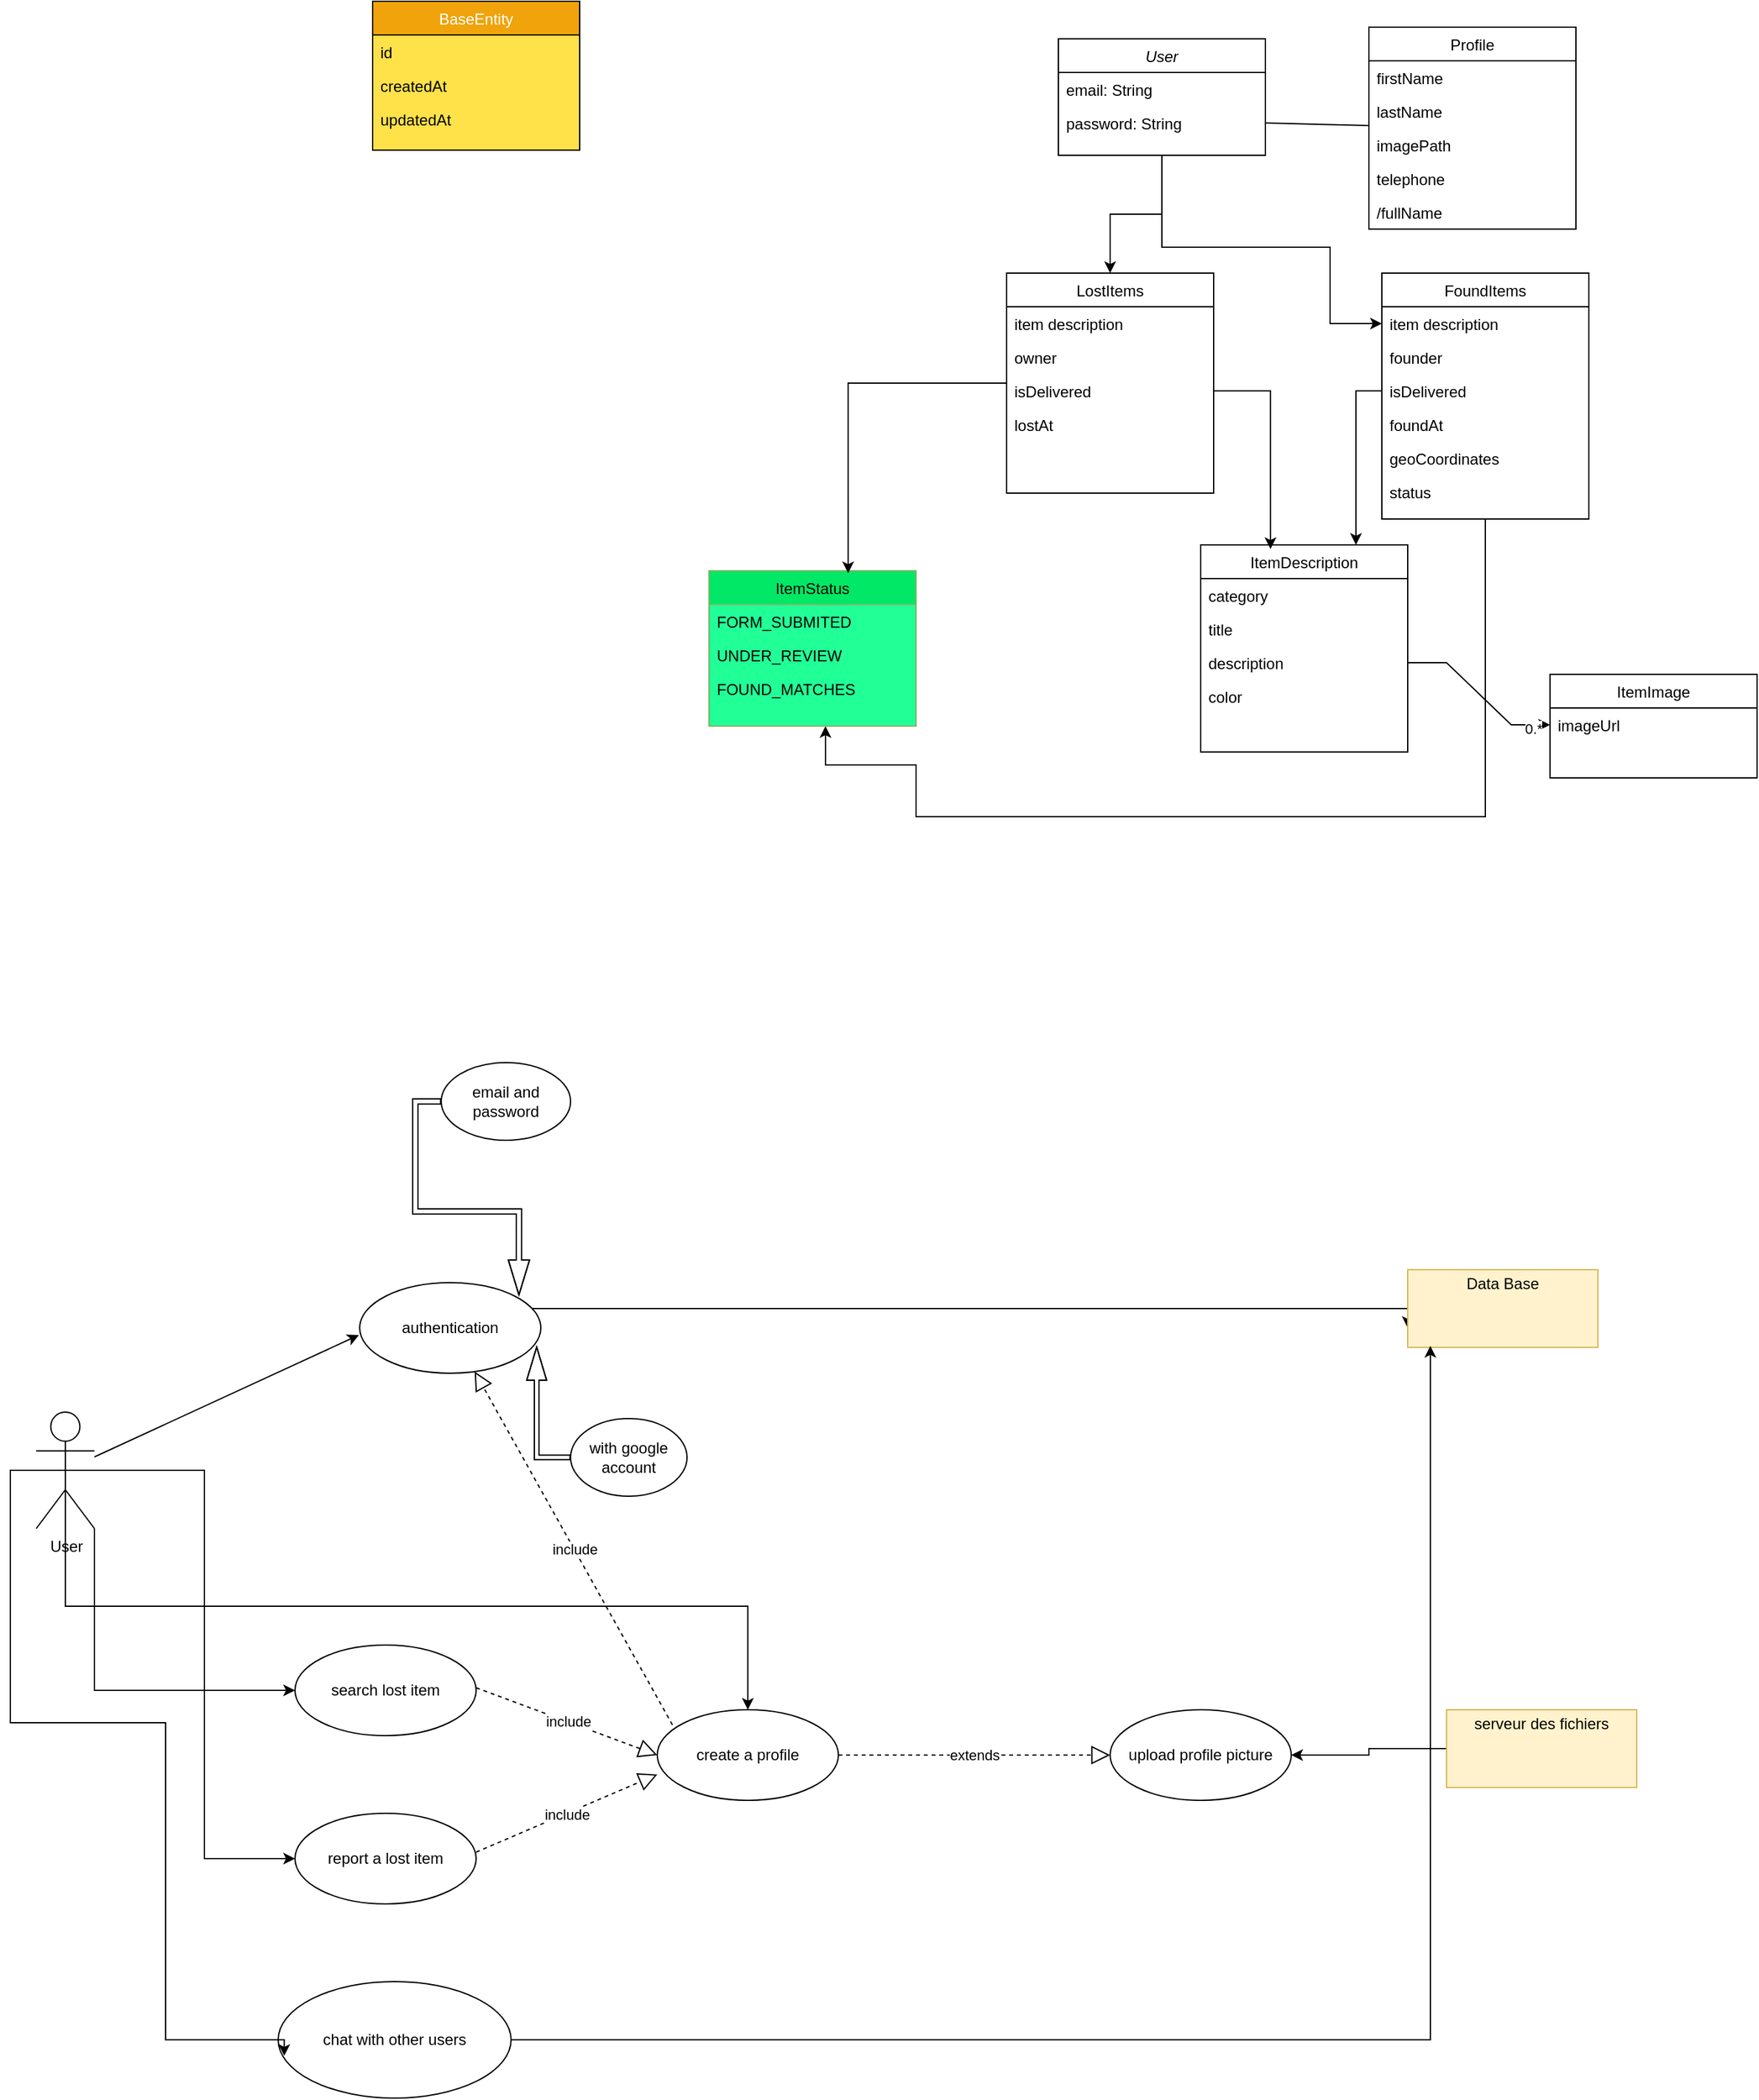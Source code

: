<mxfile version="24.9.1">
  <diagram id="C5RBs43oDa-KdzZeNtuy" name="Page-1">
    <mxGraphModel dx="2587" dy="944" grid="1" gridSize="10" guides="1" tooltips="1" connect="1" arrows="1" fold="1" page="1" pageScale="1" pageWidth="827" pageHeight="1169" math="0" shadow="0">
      <root>
        <mxCell id="WIyWlLk6GJQsqaUBKTNV-0" />
        <mxCell id="WIyWlLk6GJQsqaUBKTNV-1" parent="WIyWlLk6GJQsqaUBKTNV-0" />
        <mxCell id="9sNv9Av7HzAYeRk0FfPq-47" style="edgeStyle=orthogonalEdgeStyle;rounded=0;orthogonalLoop=1;jettySize=auto;html=1;" parent="WIyWlLk6GJQsqaUBKTNV-1" source="9sNv9Av7HzAYeRk0FfPq-0" target="9sNv9Av7HzAYeRk0FfPq-16" edge="1">
          <mxGeometry relative="1" as="geometry" />
        </mxCell>
        <mxCell id="9sNv9Av7HzAYeRk0FfPq-48" style="edgeStyle=orthogonalEdgeStyle;rounded=0;orthogonalLoop=1;jettySize=auto;html=1;entryX=0;entryY=0.5;entryDx=0;entryDy=0;" parent="WIyWlLk6GJQsqaUBKTNV-1" source="9sNv9Av7HzAYeRk0FfPq-0" target="9sNv9Av7HzAYeRk0FfPq-24" edge="1">
          <mxGeometry relative="1" as="geometry">
            <Array as="points">
              <mxPoint x="180" y="240" />
              <mxPoint x="310" y="240" />
              <mxPoint x="310" y="299" />
            </Array>
          </mxGeometry>
        </mxCell>
        <mxCell id="9sNv9Av7HzAYeRk0FfPq-0" value="User" style="swimlane;fontStyle=2;align=center;verticalAlign=top;childLayout=stackLayout;horizontal=1;startSize=26;horizontalStack=0;resizeParent=1;resizeLast=0;collapsible=1;marginBottom=0;rounded=0;shadow=0;strokeWidth=1;" parent="WIyWlLk6GJQsqaUBKTNV-1" vertex="1">
          <mxGeometry x="100" y="79" width="160" height="90" as="geometry">
            <mxRectangle x="40" y="30" width="160" height="26" as="alternateBounds" />
          </mxGeometry>
        </mxCell>
        <mxCell id="9sNv9Av7HzAYeRk0FfPq-3" value="email: String" style="text;align=left;verticalAlign=top;spacingLeft=4;spacingRight=4;overflow=hidden;rotatable=0;points=[[0,0.5],[1,0.5]];portConstraint=eastwest;" parent="9sNv9Av7HzAYeRk0FfPq-0" vertex="1">
          <mxGeometry y="26" width="160" height="26" as="geometry" />
        </mxCell>
        <mxCell id="9sNv9Av7HzAYeRk0FfPq-4" value="password: String" style="text;align=left;verticalAlign=top;spacingLeft=4;spacingRight=4;overflow=hidden;rotatable=0;points=[[0,0.5],[1,0.5]];portConstraint=eastwest;rounded=0;shadow=0;html=0;" parent="9sNv9Av7HzAYeRk0FfPq-0" vertex="1">
          <mxGeometry y="52" width="160" height="26" as="geometry" />
        </mxCell>
        <mxCell id="9sNv9Av7HzAYeRk0FfPq-5" value="Profile" style="swimlane;fontStyle=0;align=center;verticalAlign=top;childLayout=stackLayout;horizontal=1;startSize=26;horizontalStack=0;resizeParent=1;resizeLast=0;collapsible=1;marginBottom=0;rounded=0;shadow=0;strokeWidth=1;" parent="WIyWlLk6GJQsqaUBKTNV-1" vertex="1">
          <mxGeometry x="340" y="70" width="160" height="156" as="geometry">
            <mxRectangle x="280" y="10" width="160" height="26" as="alternateBounds" />
          </mxGeometry>
        </mxCell>
        <mxCell id="9sNv9Av7HzAYeRk0FfPq-7" value="firstName" style="text;align=left;verticalAlign=top;spacingLeft=4;spacingRight=4;overflow=hidden;rotatable=0;points=[[0,0.5],[1,0.5]];portConstraint=eastwest;rounded=0;shadow=0;html=0;" parent="9sNv9Av7HzAYeRk0FfPq-5" vertex="1">
          <mxGeometry y="26" width="160" height="26" as="geometry" />
        </mxCell>
        <mxCell id="9sNv9Av7HzAYeRk0FfPq-8" value="lastName" style="text;align=left;verticalAlign=top;spacingLeft=4;spacingRight=4;overflow=hidden;rotatable=0;points=[[0,0.5],[1,0.5]];portConstraint=eastwest;rounded=0;shadow=0;html=0;" parent="9sNv9Av7HzAYeRk0FfPq-5" vertex="1">
          <mxGeometry y="52" width="160" height="26" as="geometry" />
        </mxCell>
        <mxCell id="9sNv9Av7HzAYeRk0FfPq-9" value="imagePath&#xa;&#xa;" style="text;align=left;verticalAlign=top;spacingLeft=4;spacingRight=4;overflow=hidden;rotatable=0;points=[[0,0.5],[1,0.5]];portConstraint=eastwest;rounded=0;shadow=0;html=0;" parent="9sNv9Av7HzAYeRk0FfPq-5" vertex="1">
          <mxGeometry y="78" width="160" height="26" as="geometry" />
        </mxCell>
        <mxCell id="HE4f3aYyyqkxuOcVup1_-10" value="telephone" style="text;align=left;verticalAlign=top;spacingLeft=4;spacingRight=4;overflow=hidden;rotatable=0;points=[[0,0.5],[1,0.5]];portConstraint=eastwest;rounded=0;shadow=0;html=0;" vertex="1" parent="9sNv9Av7HzAYeRk0FfPq-5">
          <mxGeometry y="104" width="160" height="26" as="geometry" />
        </mxCell>
        <mxCell id="9sNv9Av7HzAYeRk0FfPq-14" value="/fullName" style="text;align=left;verticalAlign=top;spacingLeft=4;spacingRight=4;overflow=hidden;rotatable=0;points=[[0,0.5],[1,0.5]];portConstraint=eastwest;rounded=0;shadow=0;html=0;" parent="9sNv9Av7HzAYeRk0FfPq-5" vertex="1">
          <mxGeometry y="130" width="160" height="26" as="geometry" />
        </mxCell>
        <mxCell id="9sNv9Av7HzAYeRk0FfPq-10" value="BaseEntity" style="swimlane;fontStyle=0;align=center;verticalAlign=top;childLayout=stackLayout;horizontal=1;startSize=26;horizontalStack=0;resizeParent=1;resizeLast=0;collapsible=1;marginBottom=0;rounded=0;shadow=0;strokeWidth=1;labelBackgroundColor=none;fillColor=#f0a30a;strokeColor=default;swimlaneFillColor=#FFE14A;fontColor=#FFFFFF;" parent="WIyWlLk6GJQsqaUBKTNV-1" vertex="1">
          <mxGeometry x="-430" y="50" width="160" height="115" as="geometry">
            <mxRectangle x="340" y="380" width="170" height="26" as="alternateBounds" />
          </mxGeometry>
        </mxCell>
        <mxCell id="9sNv9Av7HzAYeRk0FfPq-11" value="id" style="text;align=left;verticalAlign=top;spacingLeft=4;spacingRight=4;overflow=hidden;rotatable=0;points=[[0,0.5],[1,0.5]];portConstraint=eastwest;" parent="9sNv9Av7HzAYeRk0FfPq-10" vertex="1">
          <mxGeometry y="26" width="160" height="26" as="geometry" />
        </mxCell>
        <mxCell id="9sNv9Av7HzAYeRk0FfPq-12" value="createdAt" style="text;align=left;verticalAlign=top;spacingLeft=4;spacingRight=4;overflow=hidden;rotatable=0;points=[[0,0.5],[1,0.5]];portConstraint=eastwest;" parent="9sNv9Av7HzAYeRk0FfPq-10" vertex="1">
          <mxGeometry y="52" width="160" height="26" as="geometry" />
        </mxCell>
        <mxCell id="9sNv9Av7HzAYeRk0FfPq-13" value="updatedAt" style="text;align=left;verticalAlign=top;spacingLeft=4;spacingRight=4;overflow=hidden;rotatable=0;points=[[0,0.5],[1,0.5]];portConstraint=eastwest;" parent="9sNv9Av7HzAYeRk0FfPq-10" vertex="1">
          <mxGeometry y="78" width="160" height="26" as="geometry" />
        </mxCell>
        <mxCell id="9sNv9Av7HzAYeRk0FfPq-15" value="" style="endArrow=none;html=1;rounded=0;exitX=1;exitY=0.5;exitDx=0;exitDy=0;" parent="WIyWlLk6GJQsqaUBKTNV-1" source="9sNv9Av7HzAYeRk0FfPq-4" target="9sNv9Av7HzAYeRk0FfPq-5" edge="1">
          <mxGeometry width="50" height="50" relative="1" as="geometry">
            <mxPoint x="250" y="60" as="sourcePoint" />
            <mxPoint x="300" y="10" as="targetPoint" />
          </mxGeometry>
        </mxCell>
        <mxCell id="9sNv9Av7HzAYeRk0FfPq-16" value="LostItems" style="swimlane;fontStyle=0;align=center;verticalAlign=top;childLayout=stackLayout;horizontal=1;startSize=26;horizontalStack=0;resizeParent=1;resizeLast=0;collapsible=1;marginBottom=0;rounded=0;shadow=0;strokeWidth=1;" parent="WIyWlLk6GJQsqaUBKTNV-1" vertex="1">
          <mxGeometry x="60" y="260" width="160" height="170" as="geometry">
            <mxRectangle x="280" y="10" width="160" height="26" as="alternateBounds" />
          </mxGeometry>
        </mxCell>
        <mxCell id="9sNv9Av7HzAYeRk0FfPq-17" value="item description" style="text;align=left;verticalAlign=top;spacingLeft=4;spacingRight=4;overflow=hidden;rotatable=0;points=[[0,0.5],[1,0.5]];portConstraint=eastwest;rounded=0;shadow=0;html=0;" parent="9sNv9Av7HzAYeRk0FfPq-16" vertex="1">
          <mxGeometry y="26" width="160" height="26" as="geometry" />
        </mxCell>
        <mxCell id="9sNv9Av7HzAYeRk0FfPq-18" value="owner" style="text;align=left;verticalAlign=top;spacingLeft=4;spacingRight=4;overflow=hidden;rotatable=0;points=[[0,0.5],[1,0.5]];portConstraint=eastwest;rounded=0;shadow=0;html=0;" parent="9sNv9Av7HzAYeRk0FfPq-16" vertex="1">
          <mxGeometry y="52" width="160" height="26" as="geometry" />
        </mxCell>
        <mxCell id="9sNv9Av7HzAYeRk0FfPq-19" value="isDelivered&#xa;" style="text;align=left;verticalAlign=top;spacingLeft=4;spacingRight=4;overflow=hidden;rotatable=0;points=[[0,0.5],[1,0.5]];portConstraint=eastwest;rounded=0;shadow=0;html=0;" parent="9sNv9Av7HzAYeRk0FfPq-16" vertex="1">
          <mxGeometry y="78" width="160" height="26" as="geometry" />
        </mxCell>
        <mxCell id="9sNv9Av7HzAYeRk0FfPq-21" value="lostAt" style="text;align=left;verticalAlign=top;spacingLeft=4;spacingRight=4;overflow=hidden;rotatable=0;points=[[0,0.5],[1,0.5]];portConstraint=eastwest;rounded=0;shadow=0;html=0;" parent="9sNv9Av7HzAYeRk0FfPq-16" vertex="1">
          <mxGeometry y="104" width="160" height="26" as="geometry" />
        </mxCell>
        <mxCell id="9sNv9Av7HzAYeRk0FfPq-59" style="edgeStyle=orthogonalEdgeStyle;rounded=0;orthogonalLoop=1;jettySize=auto;html=1;" parent="WIyWlLk6GJQsqaUBKTNV-1" source="9sNv9Av7HzAYeRk0FfPq-23" edge="1">
          <mxGeometry relative="1" as="geometry">
            <mxPoint x="-80" y="610" as="targetPoint" />
            <Array as="points">
              <mxPoint x="430" y="680" />
              <mxPoint x="-10" y="680" />
              <mxPoint x="-10" y="640" />
              <mxPoint x="-80" y="640" />
            </Array>
          </mxGeometry>
        </mxCell>
        <mxCell id="9sNv9Av7HzAYeRk0FfPq-23" value="FoundItems" style="swimlane;fontStyle=0;align=center;verticalAlign=top;childLayout=stackLayout;horizontal=1;startSize=26;horizontalStack=0;resizeParent=1;resizeLast=0;collapsible=1;marginBottom=0;rounded=0;shadow=0;strokeWidth=1;" parent="WIyWlLk6GJQsqaUBKTNV-1" vertex="1">
          <mxGeometry x="350" y="260" width="160" height="190" as="geometry">
            <mxRectangle x="280" y="10" width="160" height="26" as="alternateBounds" />
          </mxGeometry>
        </mxCell>
        <mxCell id="9sNv9Av7HzAYeRk0FfPq-24" value="item description" style="text;align=left;verticalAlign=top;spacingLeft=4;spacingRight=4;overflow=hidden;rotatable=0;points=[[0,0.5],[1,0.5]];portConstraint=eastwest;rounded=0;shadow=0;html=0;" parent="9sNv9Av7HzAYeRk0FfPq-23" vertex="1">
          <mxGeometry y="26" width="160" height="26" as="geometry" />
        </mxCell>
        <mxCell id="9sNv9Av7HzAYeRk0FfPq-25" value="founder" style="text;align=left;verticalAlign=top;spacingLeft=4;spacingRight=4;overflow=hidden;rotatable=0;points=[[0,0.5],[1,0.5]];portConstraint=eastwest;rounded=0;shadow=0;html=0;" parent="9sNv9Av7HzAYeRk0FfPq-23" vertex="1">
          <mxGeometry y="52" width="160" height="26" as="geometry" />
        </mxCell>
        <mxCell id="9sNv9Av7HzAYeRk0FfPq-26" value="isDelivered&#xa;" style="text;align=left;verticalAlign=top;spacingLeft=4;spacingRight=4;overflow=hidden;rotatable=0;points=[[0,0.5],[1,0.5]];portConstraint=eastwest;rounded=0;shadow=0;html=0;" parent="9sNv9Av7HzAYeRk0FfPq-23" vertex="1">
          <mxGeometry y="78" width="160" height="26" as="geometry" />
        </mxCell>
        <mxCell id="9sNv9Av7HzAYeRk0FfPq-27" value="foundAt" style="text;align=left;verticalAlign=top;spacingLeft=4;spacingRight=4;overflow=hidden;rotatable=0;points=[[0,0.5],[1,0.5]];portConstraint=eastwest;rounded=0;shadow=0;html=0;" parent="9sNv9Av7HzAYeRk0FfPq-23" vertex="1">
          <mxGeometry y="104" width="160" height="26" as="geometry" />
        </mxCell>
        <mxCell id="9sNv9Av7HzAYeRk0FfPq-28" value="geoCoordinates" style="text;align=left;verticalAlign=top;spacingLeft=4;spacingRight=4;overflow=hidden;rotatable=0;points=[[0,0.5],[1,0.5]];portConstraint=eastwest;rounded=0;shadow=0;html=0;" parent="9sNv9Av7HzAYeRk0FfPq-23" vertex="1">
          <mxGeometry y="130" width="160" height="26" as="geometry" />
        </mxCell>
        <mxCell id="9sNv9Av7HzAYeRk0FfPq-50" value="status&#xa;" style="text;align=left;verticalAlign=top;spacingLeft=4;spacingRight=4;overflow=hidden;rotatable=0;points=[[0,0.5],[1,0.5]];portConstraint=eastwest;rounded=0;shadow=0;html=0;" parent="9sNv9Av7HzAYeRk0FfPq-23" vertex="1">
          <mxGeometry y="156" width="160" height="26" as="geometry" />
        </mxCell>
        <mxCell id="9sNv9Av7HzAYeRk0FfPq-29" value="ItemDescription" style="swimlane;fontStyle=0;align=center;verticalAlign=top;childLayout=stackLayout;horizontal=1;startSize=26;horizontalStack=0;resizeParent=1;resizeLast=0;collapsible=1;marginBottom=0;rounded=0;shadow=0;strokeWidth=1;" parent="WIyWlLk6GJQsqaUBKTNV-1" vertex="1">
          <mxGeometry x="210" y="470" width="160" height="160" as="geometry">
            <mxRectangle x="280" y="10" width="160" height="26" as="alternateBounds" />
          </mxGeometry>
        </mxCell>
        <mxCell id="9sNv9Av7HzAYeRk0FfPq-30" value="category" style="text;align=left;verticalAlign=top;spacingLeft=4;spacingRight=4;overflow=hidden;rotatable=0;points=[[0,0.5],[1,0.5]];portConstraint=eastwest;rounded=0;shadow=0;html=0;" parent="9sNv9Av7HzAYeRk0FfPq-29" vertex="1">
          <mxGeometry y="26" width="160" height="26" as="geometry" />
        </mxCell>
        <mxCell id="9sNv9Av7HzAYeRk0FfPq-31" value="title" style="text;align=left;verticalAlign=top;spacingLeft=4;spacingRight=4;overflow=hidden;rotatable=0;points=[[0,0.5],[1,0.5]];portConstraint=eastwest;rounded=0;shadow=0;html=0;" parent="9sNv9Av7HzAYeRk0FfPq-29" vertex="1">
          <mxGeometry y="52" width="160" height="26" as="geometry" />
        </mxCell>
        <mxCell id="9sNv9Av7HzAYeRk0FfPq-33" value="description" style="text;align=left;verticalAlign=top;spacingLeft=4;spacingRight=4;overflow=hidden;rotatable=0;points=[[0,0.5],[1,0.5]];portConstraint=eastwest;rounded=0;shadow=0;html=0;" parent="9sNv9Av7HzAYeRk0FfPq-29" vertex="1">
          <mxGeometry y="78" width="160" height="26" as="geometry" />
        </mxCell>
        <mxCell id="9sNv9Av7HzAYeRk0FfPq-32" value="color" style="text;align=left;verticalAlign=top;spacingLeft=4;spacingRight=4;overflow=hidden;rotatable=0;points=[[0,0.5],[1,0.5]];portConstraint=eastwest;rounded=0;shadow=0;html=0;" parent="9sNv9Av7HzAYeRk0FfPq-29" vertex="1">
          <mxGeometry y="104" width="160" height="26" as="geometry" />
        </mxCell>
        <mxCell id="9sNv9Av7HzAYeRk0FfPq-36" value="ItemImage" style="swimlane;fontStyle=0;align=center;verticalAlign=top;childLayout=stackLayout;horizontal=1;startSize=26;horizontalStack=0;resizeParent=1;resizeLast=0;collapsible=1;marginBottom=0;rounded=0;shadow=0;strokeWidth=1;" parent="WIyWlLk6GJQsqaUBKTNV-1" vertex="1">
          <mxGeometry x="480" y="570" width="160" height="80" as="geometry">
            <mxRectangle x="280" y="10" width="160" height="26" as="alternateBounds" />
          </mxGeometry>
        </mxCell>
        <mxCell id="9sNv9Av7HzAYeRk0FfPq-38" value="imageUrl" style="text;align=left;verticalAlign=top;spacingLeft=4;spacingRight=4;overflow=hidden;rotatable=0;points=[[0,0.5],[1,0.5]];portConstraint=eastwest;rounded=0;shadow=0;html=0;" parent="9sNv9Av7HzAYeRk0FfPq-36" vertex="1">
          <mxGeometry y="26" width="160" height="26" as="geometry" />
        </mxCell>
        <mxCell id="9sNv9Av7HzAYeRk0FfPq-42" style="edgeStyle=entityRelationEdgeStyle;rounded=0;orthogonalLoop=1;jettySize=auto;html=1;" parent="WIyWlLk6GJQsqaUBKTNV-1" source="9sNv9Av7HzAYeRk0FfPq-33" target="9sNv9Av7HzAYeRk0FfPq-38" edge="1">
          <mxGeometry relative="1" as="geometry" />
        </mxCell>
        <mxCell id="9sNv9Av7HzAYeRk0FfPq-44" value="0.*" style="edgeLabel;html=1;align=center;verticalAlign=middle;resizable=0;points=[];" parent="9sNv9Av7HzAYeRk0FfPq-42" vertex="1" connectable="0">
          <mxGeometry x="0.793" y="-3" relative="1" as="geometry">
            <mxPoint as="offset" />
          </mxGeometry>
        </mxCell>
        <mxCell id="9sNv9Av7HzAYeRk0FfPq-45" style="edgeStyle=orthogonalEdgeStyle;rounded=0;orthogonalLoop=1;jettySize=auto;html=1;entryX=0.75;entryY=0;entryDx=0;entryDy=0;" parent="WIyWlLk6GJQsqaUBKTNV-1" source="9sNv9Av7HzAYeRk0FfPq-26" target="9sNv9Av7HzAYeRk0FfPq-29" edge="1">
          <mxGeometry relative="1" as="geometry">
            <Array as="points">
              <mxPoint x="330" y="351" />
            </Array>
          </mxGeometry>
        </mxCell>
        <mxCell id="9sNv9Av7HzAYeRk0FfPq-46" style="edgeStyle=orthogonalEdgeStyle;rounded=0;orthogonalLoop=1;jettySize=auto;html=1;exitX=1;exitY=0.5;exitDx=0;exitDy=0;entryX=0.337;entryY=0.02;entryDx=0;entryDy=0;entryPerimeter=0;" parent="WIyWlLk6GJQsqaUBKTNV-1" source="9sNv9Av7HzAYeRk0FfPq-19" target="9sNv9Av7HzAYeRk0FfPq-29" edge="1">
          <mxGeometry relative="1" as="geometry" />
        </mxCell>
        <mxCell id="9sNv9Av7HzAYeRk0FfPq-52" value="ItemStatus&#xa;" style="swimlane;fontStyle=0;align=center;verticalAlign=top;childLayout=stackLayout;horizontal=1;startSize=26;horizontalStack=0;resizeParent=1;resizeLast=0;collapsible=1;marginBottom=0;rounded=0;shadow=0;strokeWidth=1;fillColor=#00E865;strokeColor=#82b366;gradientColor=none;swimlaneFillColor=#21FF97;" parent="WIyWlLk6GJQsqaUBKTNV-1" vertex="1">
          <mxGeometry x="-170" y="490" width="160" height="120" as="geometry">
            <mxRectangle x="280" y="10" width="160" height="26" as="alternateBounds" />
          </mxGeometry>
        </mxCell>
        <mxCell id="9sNv9Av7HzAYeRk0FfPq-53" value="FORM_SUBMITED" style="text;align=left;verticalAlign=top;spacingLeft=4;spacingRight=4;overflow=hidden;rotatable=0;points=[[0,0.5],[1,0.5]];portConstraint=eastwest;rounded=0;shadow=0;html=0;" parent="9sNv9Av7HzAYeRk0FfPq-52" vertex="1">
          <mxGeometry y="26" width="160" height="26" as="geometry" />
        </mxCell>
        <mxCell id="9sNv9Av7HzAYeRk0FfPq-54" value="UNDER_REVIEW" style="text;align=left;verticalAlign=top;spacingLeft=4;spacingRight=4;overflow=hidden;rotatable=0;points=[[0,0.5],[1,0.5]];portConstraint=eastwest;rounded=0;shadow=0;html=0;" parent="9sNv9Av7HzAYeRk0FfPq-52" vertex="1">
          <mxGeometry y="52" width="160" height="26" as="geometry" />
        </mxCell>
        <mxCell id="9sNv9Av7HzAYeRk0FfPq-55" value="FOUND_MATCHES" style="text;align=left;verticalAlign=top;spacingLeft=4;spacingRight=4;overflow=hidden;rotatable=0;points=[[0,0.5],[1,0.5]];portConstraint=eastwest;rounded=0;shadow=0;html=0;" parent="9sNv9Av7HzAYeRk0FfPq-52" vertex="1">
          <mxGeometry y="78" width="160" height="26" as="geometry" />
        </mxCell>
        <mxCell id="9sNv9Av7HzAYeRk0FfPq-58" style="edgeStyle=orthogonalEdgeStyle;rounded=0;orthogonalLoop=1;jettySize=auto;html=1;entryX=0.672;entryY=0.016;entryDx=0;entryDy=0;entryPerimeter=0;" parent="WIyWlLk6GJQsqaUBKTNV-1" source="9sNv9Av7HzAYeRk0FfPq-16" target="9sNv9Av7HzAYeRk0FfPq-52" edge="1">
          <mxGeometry relative="1" as="geometry" />
        </mxCell>
        <mxCell id="HE4f3aYyyqkxuOcVup1_-24" style="edgeStyle=orthogonalEdgeStyle;rounded=0;orthogonalLoop=1;jettySize=auto;html=1;entryX=0;entryY=0.75;entryDx=0;entryDy=0;" edge="1" parent="WIyWlLk6GJQsqaUBKTNV-1" source="HE4f3aYyyqkxuOcVup1_-2" target="HE4f3aYyyqkxuOcVup1_-23">
          <mxGeometry relative="1" as="geometry">
            <Array as="points">
              <mxPoint x="-117" y="1060" />
              <mxPoint x="-117" y="1060" />
            </Array>
          </mxGeometry>
        </mxCell>
        <mxCell id="HE4f3aYyyqkxuOcVup1_-2" value="authentication" style="ellipse;whiteSpace=wrap;html=1;" vertex="1" parent="WIyWlLk6GJQsqaUBKTNV-1">
          <mxGeometry x="-440" y="1040" width="140" height="70" as="geometry" />
        </mxCell>
        <mxCell id="HE4f3aYyyqkxuOcVup1_-30" style="edgeStyle=orthogonalEdgeStyle;rounded=0;orthogonalLoop=1;jettySize=auto;html=1;exitX=1;exitY=1;exitDx=0;exitDy=0;exitPerimeter=0;entryX=0;entryY=0.5;entryDx=0;entryDy=0;" edge="1" parent="WIyWlLk6GJQsqaUBKTNV-1" source="HE4f3aYyyqkxuOcVup1_-5" target="HE4f3aYyyqkxuOcVup1_-26">
          <mxGeometry relative="1" as="geometry" />
        </mxCell>
        <mxCell id="HE4f3aYyyqkxuOcVup1_-31" style="edgeStyle=orthogonalEdgeStyle;rounded=0;orthogonalLoop=1;jettySize=auto;html=1;exitX=0.5;exitY=0.5;exitDx=0;exitDy=0;exitPerimeter=0;entryX=0;entryY=0.5;entryDx=0;entryDy=0;" edge="1" parent="WIyWlLk6GJQsqaUBKTNV-1" source="HE4f3aYyyqkxuOcVup1_-5" target="HE4f3aYyyqkxuOcVup1_-27">
          <mxGeometry relative="1" as="geometry">
            <Array as="points">
              <mxPoint x="-560" y="1185" />
              <mxPoint x="-560" y="1485" />
            </Array>
          </mxGeometry>
        </mxCell>
        <mxCell id="HE4f3aYyyqkxuOcVup1_-33" style="edgeStyle=orthogonalEdgeStyle;rounded=0;orthogonalLoop=1;jettySize=auto;html=1;exitX=0.5;exitY=0.5;exitDx=0;exitDy=0;exitPerimeter=0;" edge="1" parent="WIyWlLk6GJQsqaUBKTNV-1" source="HE4f3aYyyqkxuOcVup1_-5" target="HE4f3aYyyqkxuOcVup1_-28">
          <mxGeometry relative="1" as="geometry">
            <Array as="points">
              <mxPoint x="-667" y="1290" />
              <mxPoint x="-140" y="1290" />
            </Array>
          </mxGeometry>
        </mxCell>
        <mxCell id="HE4f3aYyyqkxuOcVup1_-5" value="User" style="shape=umlActor;verticalLabelPosition=bottom;verticalAlign=top;html=1;" vertex="1" parent="WIyWlLk6GJQsqaUBKTNV-1">
          <mxGeometry x="-690" y="1140" width="45" height="90" as="geometry" />
        </mxCell>
        <mxCell id="HE4f3aYyyqkxuOcVup1_-15" style="edgeStyle=orthogonalEdgeStyle;rounded=0;orthogonalLoop=1;jettySize=auto;html=1;exitX=0;exitY=0.5;exitDx=0;exitDy=0;entryX=0.879;entryY=0.143;entryDx=0;entryDy=0;entryPerimeter=0;shape=flexArrow;endWidth=11.282;endSize=8.682;width=4.103;" edge="1" parent="WIyWlLk6GJQsqaUBKTNV-1" source="HE4f3aYyyqkxuOcVup1_-8" target="HE4f3aYyyqkxuOcVup1_-2">
          <mxGeometry relative="1" as="geometry">
            <mxPoint x="-257" y="1000" as="sourcePoint" />
            <mxPoint x="-300.0" y="1065.018" as="targetPoint" />
          </mxGeometry>
        </mxCell>
        <mxCell id="HE4f3aYyyqkxuOcVup1_-8" value="email and password" style="ellipse;whiteSpace=wrap;html=1;" vertex="1" parent="WIyWlLk6GJQsqaUBKTNV-1">
          <mxGeometry x="-377" y="870" width="100" height="60" as="geometry" />
        </mxCell>
        <mxCell id="HE4f3aYyyqkxuOcVup1_-9" value="with google account" style="ellipse;whiteSpace=wrap;html=1;" vertex="1" parent="WIyWlLk6GJQsqaUBKTNV-1">
          <mxGeometry x="-277" y="1145" width="90" height="60" as="geometry" />
        </mxCell>
        <mxCell id="HE4f3aYyyqkxuOcVup1_-18" style="edgeStyle=orthogonalEdgeStyle;rounded=0;orthogonalLoop=1;jettySize=auto;html=1;entryX=0.977;entryY=0.704;entryDx=0;entryDy=0;entryPerimeter=0;shape=flexArrow;endWidth=10.769;endSize=8.21;width=3.59;" edge="1" parent="WIyWlLk6GJQsqaUBKTNV-1" source="HE4f3aYyyqkxuOcVup1_-9" target="HE4f3aYyyqkxuOcVup1_-2">
          <mxGeometry relative="1" as="geometry" />
        </mxCell>
        <mxCell id="HE4f3aYyyqkxuOcVup1_-21" style="rounded=0;orthogonalLoop=1;jettySize=auto;html=1;entryX=-0.004;entryY=0.578;entryDx=0;entryDy=0;entryPerimeter=0;" edge="1" parent="WIyWlLk6GJQsqaUBKTNV-1" source="HE4f3aYyyqkxuOcVup1_-5" target="HE4f3aYyyqkxuOcVup1_-2">
          <mxGeometry relative="1" as="geometry" />
        </mxCell>
        <mxCell id="HE4f3aYyyqkxuOcVup1_-23" value="&lt;p style=&quot;margin:0px;margin-top:4px;text-align:center;&quot;&gt;Data Base&lt;/p&gt;" style="verticalAlign=top;align=left;overflow=fill;html=1;whiteSpace=wrap;fillColor=#fff2cc;strokeColor=#d6b656;" vertex="1" parent="WIyWlLk6GJQsqaUBKTNV-1">
          <mxGeometry x="370" y="1030" width="147" height="60" as="geometry" />
        </mxCell>
        <mxCell id="HE4f3aYyyqkxuOcVup1_-26" value="search lost item" style="ellipse;whiteSpace=wrap;html=1;" vertex="1" parent="WIyWlLk6GJQsqaUBKTNV-1">
          <mxGeometry x="-490" y="1320" width="140" height="70" as="geometry" />
        </mxCell>
        <mxCell id="HE4f3aYyyqkxuOcVup1_-27" value="report a lost item" style="ellipse;whiteSpace=wrap;html=1;" vertex="1" parent="WIyWlLk6GJQsqaUBKTNV-1">
          <mxGeometry x="-490" y="1450" width="140" height="70" as="geometry" />
        </mxCell>
        <mxCell id="HE4f3aYyyqkxuOcVup1_-28" value="create a profile" style="ellipse;whiteSpace=wrap;html=1;" vertex="1" parent="WIyWlLk6GJQsqaUBKTNV-1">
          <mxGeometry x="-210" y="1370" width="140" height="70" as="geometry" />
        </mxCell>
        <mxCell id="HE4f3aYyyqkxuOcVup1_-29" value="chat with other users" style="ellipse;whiteSpace=wrap;html=1;" vertex="1" parent="WIyWlLk6GJQsqaUBKTNV-1">
          <mxGeometry x="-503" y="1580" width="180" height="90" as="geometry" />
        </mxCell>
        <mxCell id="HE4f3aYyyqkxuOcVup1_-34" value="" style="endArrow=block;dashed=1;endFill=0;endSize=12;html=1;rounded=0;exitX=0.084;exitY=0.167;exitDx=0;exitDy=0;exitPerimeter=0;" edge="1" parent="WIyWlLk6GJQsqaUBKTNV-1" source="HE4f3aYyyqkxuOcVup1_-28" target="HE4f3aYyyqkxuOcVup1_-2">
          <mxGeometry width="160" relative="1" as="geometry">
            <mxPoint x="-230" y="1260" as="sourcePoint" />
            <mxPoint x="-70" y="1260" as="targetPoint" />
          </mxGeometry>
        </mxCell>
        <mxCell id="HE4f3aYyyqkxuOcVup1_-39" value="include" style="edgeLabel;html=1;align=center;verticalAlign=middle;resizable=0;points=[];" vertex="1" connectable="0" parent="HE4f3aYyyqkxuOcVup1_-34">
          <mxGeometry x="-0.005" relative="1" as="geometry">
            <mxPoint as="offset" />
          </mxGeometry>
        </mxCell>
        <mxCell id="HE4f3aYyyqkxuOcVup1_-35" value="" style="endArrow=block;dashed=1;endFill=0;endSize=12;html=1;rounded=0;exitX=0.084;exitY=0.167;exitDx=0;exitDy=0;exitPerimeter=0;entryX=0;entryY=0.5;entryDx=0;entryDy=0;" edge="1" parent="WIyWlLk6GJQsqaUBKTNV-1" target="HE4f3aYyyqkxuOcVup1_-28">
          <mxGeometry width="160" relative="1" as="geometry">
            <mxPoint x="-350" y="1353" as="sourcePoint" />
            <mxPoint x="-503" y="1080" as="targetPoint" />
          </mxGeometry>
        </mxCell>
        <mxCell id="HE4f3aYyyqkxuOcVup1_-38" value="include" style="edgeLabel;html=1;align=center;verticalAlign=middle;resizable=0;points=[];" vertex="1" connectable="0" parent="HE4f3aYyyqkxuOcVup1_-35">
          <mxGeometry x="0.003" relative="1" as="geometry">
            <mxPoint as="offset" />
          </mxGeometry>
        </mxCell>
        <mxCell id="HE4f3aYyyqkxuOcVup1_-36" value="" style="endArrow=block;dashed=1;endFill=0;endSize=12;html=1;rounded=0;exitX=0.084;exitY=0.167;exitDx=0;exitDy=0;exitPerimeter=0;entryX=0;entryY=0.714;entryDx=0;entryDy=0;entryPerimeter=0;" edge="1" parent="WIyWlLk6GJQsqaUBKTNV-1" target="HE4f3aYyyqkxuOcVup1_-28">
          <mxGeometry width="160" relative="1" as="geometry">
            <mxPoint x="-350" y="1480" as="sourcePoint" />
            <mxPoint x="-210" y="1532" as="targetPoint" />
          </mxGeometry>
        </mxCell>
        <mxCell id="HE4f3aYyyqkxuOcVup1_-37" value="include" style="edgeLabel;html=1;align=center;verticalAlign=middle;resizable=0;points=[];" vertex="1" connectable="0" parent="HE4f3aYyyqkxuOcVup1_-36">
          <mxGeometry x="-0.006" relative="1" as="geometry">
            <mxPoint as="offset" />
          </mxGeometry>
        </mxCell>
        <mxCell id="HE4f3aYyyqkxuOcVup1_-40" value="" style="endArrow=block;dashed=1;endFill=0;endSize=12;html=1;rounded=0;exitX=0.084;exitY=0.167;exitDx=0;exitDy=0;exitPerimeter=0;entryX=0;entryY=0.5;entryDx=0;entryDy=0;" edge="1" parent="WIyWlLk6GJQsqaUBKTNV-1" target="HE4f3aYyyqkxuOcVup1_-42">
          <mxGeometry width="160" relative="1" as="geometry">
            <mxPoint x="-70" y="1405" as="sourcePoint" />
            <mxPoint x="303" y="1080" as="targetPoint" />
          </mxGeometry>
        </mxCell>
        <mxCell id="HE4f3aYyyqkxuOcVup1_-41" value="extends" style="edgeLabel;html=1;align=center;verticalAlign=middle;resizable=0;points=[];" vertex="1" connectable="0" parent="HE4f3aYyyqkxuOcVup1_-40">
          <mxGeometry x="-0.006" relative="1" as="geometry">
            <mxPoint as="offset" />
          </mxGeometry>
        </mxCell>
        <mxCell id="HE4f3aYyyqkxuOcVup1_-42" value="upload profile picture" style="ellipse;whiteSpace=wrap;html=1;" vertex="1" parent="WIyWlLk6GJQsqaUBKTNV-1">
          <mxGeometry x="140" y="1370" width="140" height="70" as="geometry" />
        </mxCell>
        <mxCell id="HE4f3aYyyqkxuOcVup1_-48" style="edgeStyle=orthogonalEdgeStyle;rounded=0;orthogonalLoop=1;jettySize=auto;html=1;" edge="1" parent="WIyWlLk6GJQsqaUBKTNV-1" source="HE4f3aYyyqkxuOcVup1_-44" target="HE4f3aYyyqkxuOcVup1_-42">
          <mxGeometry relative="1" as="geometry" />
        </mxCell>
        <mxCell id="HE4f3aYyyqkxuOcVup1_-44" value="&lt;p style=&quot;margin:0px;margin-top:4px;text-align:center;&quot;&gt;serveur des fichiers&lt;/p&gt;" style="verticalAlign=top;align=left;overflow=fill;html=1;whiteSpace=wrap;fillColor=#fff2cc;strokeColor=#d6b656;" vertex="1" parent="WIyWlLk6GJQsqaUBKTNV-1">
          <mxGeometry x="400" y="1370" width="147" height="60" as="geometry" />
        </mxCell>
        <mxCell id="HE4f3aYyyqkxuOcVup1_-49" style="edgeStyle=orthogonalEdgeStyle;rounded=0;orthogonalLoop=1;jettySize=auto;html=1;exitX=0.5;exitY=0.5;exitDx=0;exitDy=0;exitPerimeter=0;entryX=0.026;entryY=0.638;entryDx=0;entryDy=0;entryPerimeter=0;" edge="1" parent="WIyWlLk6GJQsqaUBKTNV-1" source="HE4f3aYyyqkxuOcVup1_-5" target="HE4f3aYyyqkxuOcVup1_-29">
          <mxGeometry relative="1" as="geometry">
            <Array as="points">
              <mxPoint x="-710" y="1185" />
              <mxPoint x="-710" y="1380" />
              <mxPoint x="-590" y="1380" />
              <mxPoint x="-590" y="1625" />
              <mxPoint x="-498" y="1625" />
            </Array>
          </mxGeometry>
        </mxCell>
        <mxCell id="HE4f3aYyyqkxuOcVup1_-50" style="edgeStyle=orthogonalEdgeStyle;rounded=0;orthogonalLoop=1;jettySize=auto;html=1;entryX=0.119;entryY=0.981;entryDx=0;entryDy=0;entryPerimeter=0;" edge="1" parent="WIyWlLk6GJQsqaUBKTNV-1" source="HE4f3aYyyqkxuOcVup1_-29" target="HE4f3aYyyqkxuOcVup1_-23">
          <mxGeometry relative="1" as="geometry">
            <Array as="points">
              <mxPoint x="388" y="1625" />
            </Array>
          </mxGeometry>
        </mxCell>
      </root>
    </mxGraphModel>
  </diagram>
</mxfile>

